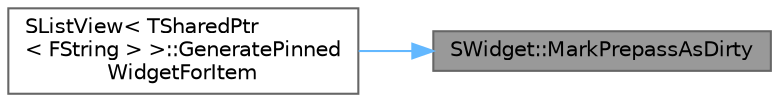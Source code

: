 digraph "SWidget::MarkPrepassAsDirty"
{
 // INTERACTIVE_SVG=YES
 // LATEX_PDF_SIZE
  bgcolor="transparent";
  edge [fontname=Helvetica,fontsize=10,labelfontname=Helvetica,labelfontsize=10];
  node [fontname=Helvetica,fontsize=10,shape=box,height=0.2,width=0.4];
  rankdir="RL";
  Node1 [id="Node000001",label="SWidget::MarkPrepassAsDirty",height=0.2,width=0.4,color="gray40", fillcolor="grey60", style="filled", fontcolor="black",tooltip="In fast path, if the widget is mark, do a full Prepass on its next update to calculate it's desired s..."];
  Node1 -> Node2 [id="edge1_Node000001_Node000002",dir="back",color="steelblue1",style="solid",tooltip=" "];
  Node2 [id="Node000002",label="SListView\< TSharedPtr\l\< FString \> \>::GeneratePinned\lWidgetForItem",height=0.2,width=0.4,color="grey40", fillcolor="white", style="filled",URL="$d1/dc1/classSListView.html#a8b592f839a9cff6721d891165b34d927",tooltip=" "];
}

